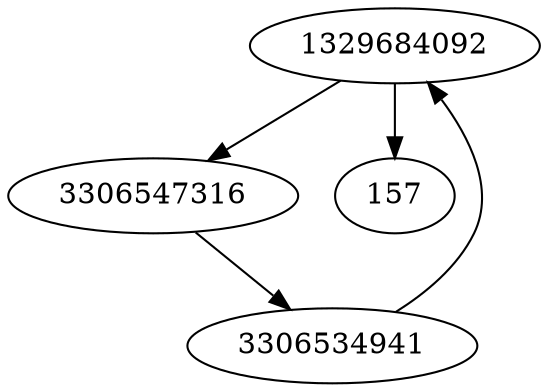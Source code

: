strict digraph  {
1329684092;
3306547316;
3306534941;
157;
1329684092 -> 3306547316;
1329684092 -> 157;
3306547316 -> 3306534941;
3306534941 -> 1329684092;
}
